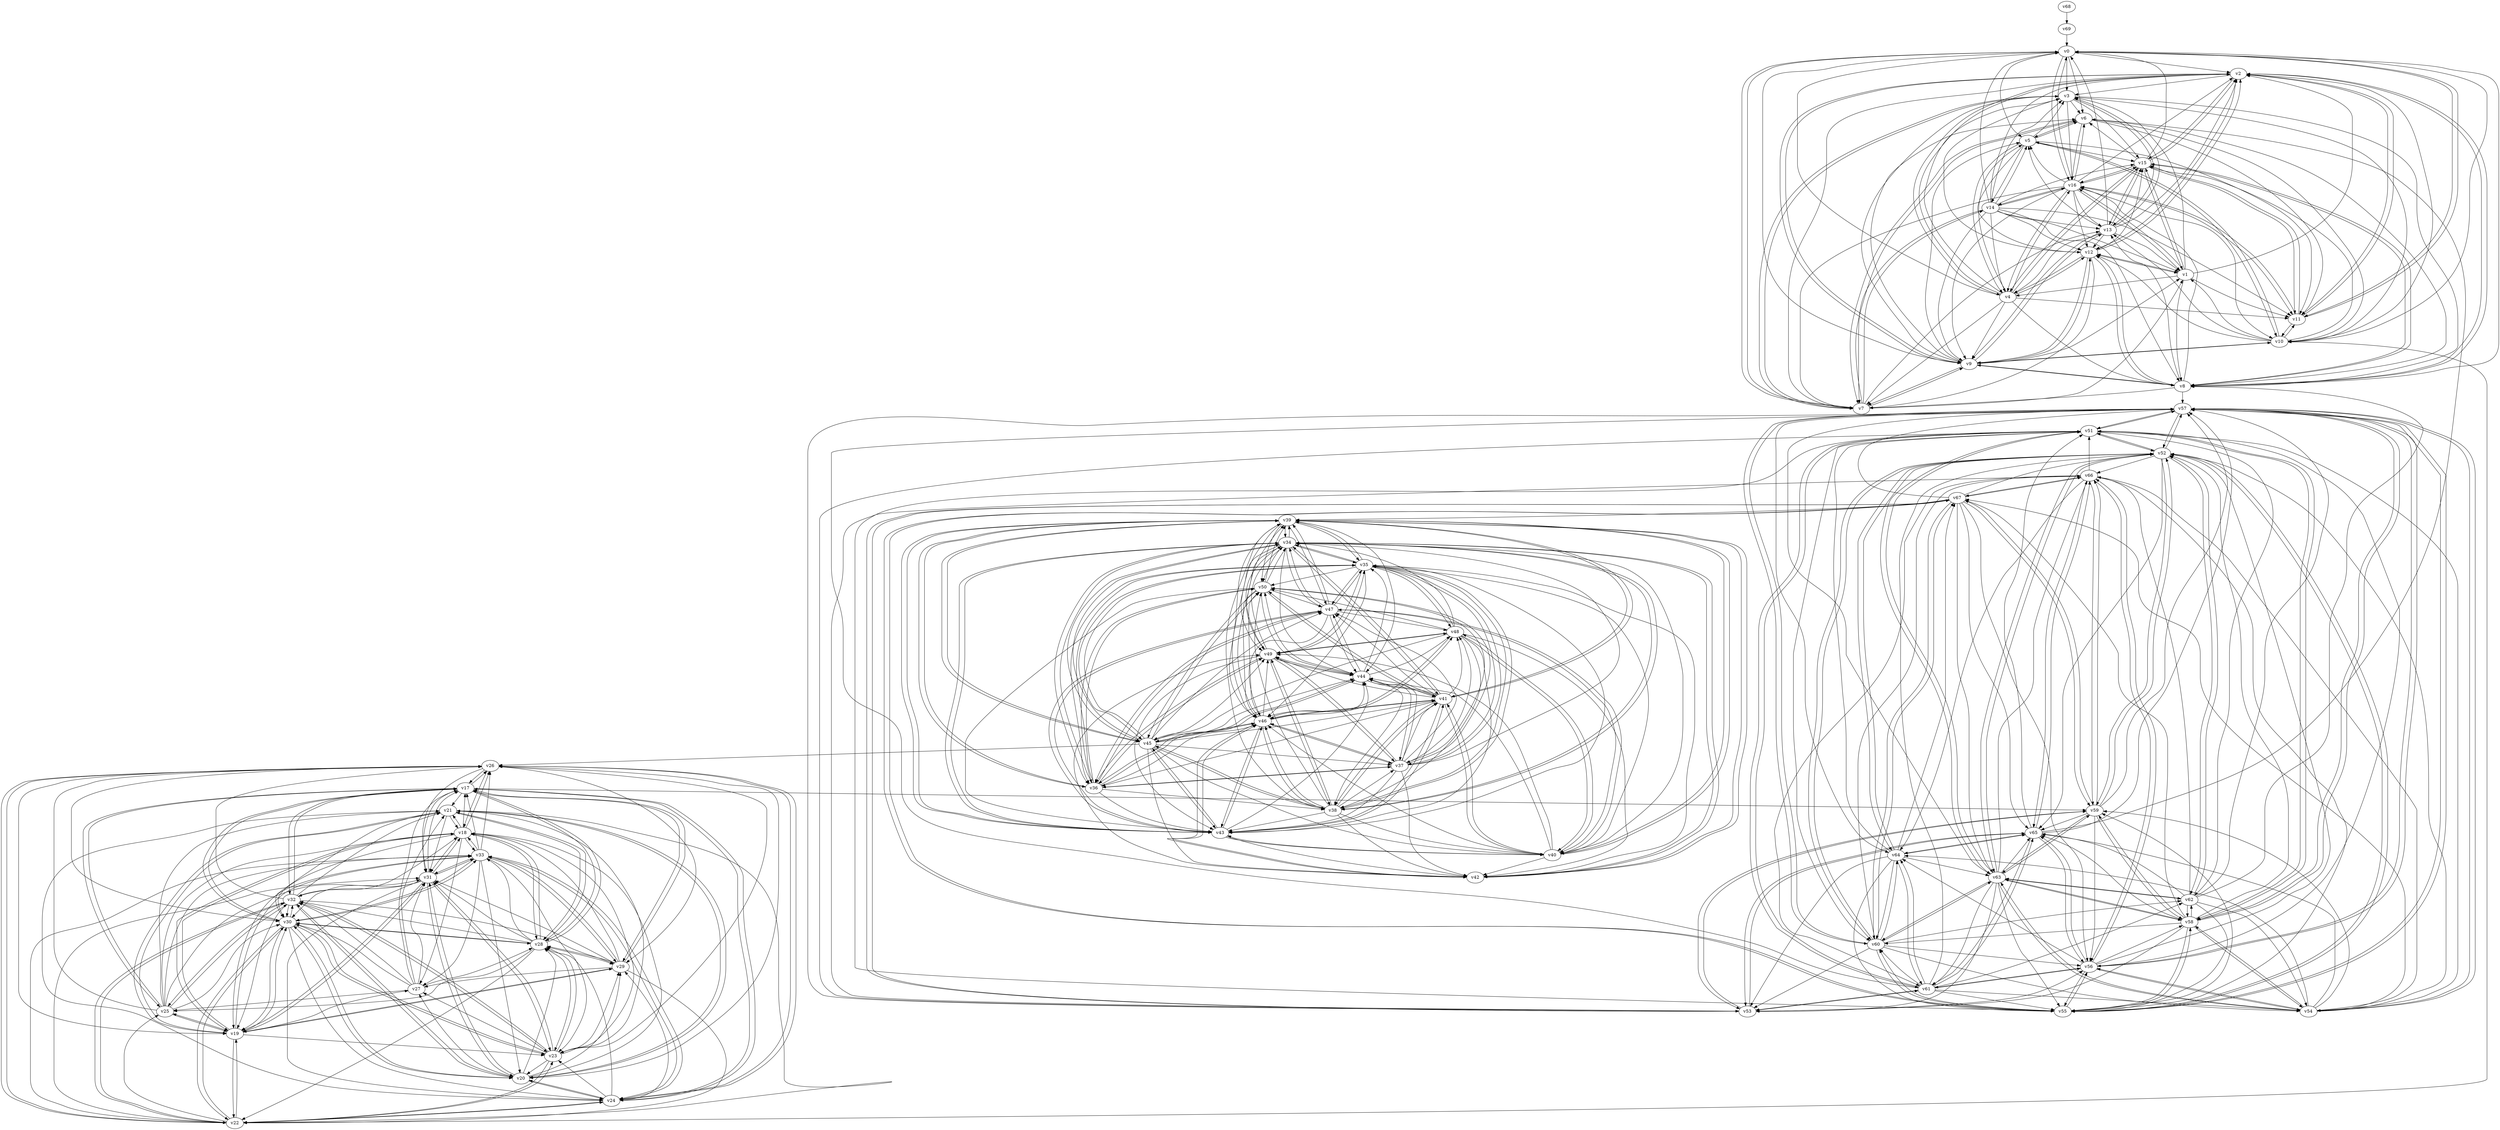 digraph buchi_test100 {
    v0 [name="v0", player=1, priority=0];
    v1 [name="v1", player=0, priority=0];
    v2 [name="v2", player=0, priority=0];
    v3 [name="v3", player=0, priority=0];
    v4 [name="v4", player=0, priority=1];
    v5 [name="v5", player=1, priority=0];
    v6 [name="v6", player=0, priority=1];
    v7 [name="v7", player=1, priority=1];
    v8 [name="v8", player=0, priority=0];
    v9 [name="v9", player=1, priority=1];
    v10 [name="v10", player=0, priority=1];
    v11 [name="v11", player=1, priority=0];
    v12 [name="v12", player=1, priority=0];
    v13 [name="v13", player=0, priority=0];
    v14 [name="v14", player=0, priority=0];
    v15 [name="v15", player=0, priority=0];
    v16 [name="v16", player=1, priority=1];
    v17 [name="v17", player=0, priority=1];
    v18 [name="v18", player=0, priority=1];
    v19 [name="v19", player=0, priority=0];
    v20 [name="v20", player=1, priority=1];
    v21 [name="v21", player=0, priority=0];
    v22 [name="v22", player=1, priority=0];
    v23 [name="v23", player=0, priority=1];
    v24 [name="v24", player=1, priority=0];
    v25 [name="v25", player=1, priority=0];
    v26 [name="v26", player=0, priority=1];
    v27 [name="v27", player=1, priority=0];
    v28 [name="v28", player=0, priority=0];
    v29 [name="v29", player=0, priority=1];
    v30 [name="v30", player=1, priority=0];
    v31 [name="v31", player=1, priority=0];
    v32 [name="v32", player=0, priority=0];
    v33 [name="v33", player=0, priority=0];
    v34 [name="v34", player=1, priority=1];
    v35 [name="v35", player=1, priority=0];
    v36 [name="v36", player=0, priority=0];
    v37 [name="v37", player=1, priority=1];
    v38 [name="v38", player=0, priority=0];
    v39 [name="v39", player=0, priority=1];
    v40 [name="v40", player=0, priority=0];
    v41 [name="v41", player=0, priority=0];
    v42 [name="v42", player=0, priority=0];
    v43 [name="v43", player=0, priority=0];
    v44 [name="v44", player=1, priority=1];
    v45 [name="v45", player=0, priority=1];
    v46 [name="v46", player=0, priority=0];
    v47 [name="v47", player=1, priority=0];
    v48 [name="v48", player=0, priority=1];
    v49 [name="v49", player=0, priority=1];
    v50 [name="v50", player=0, priority=1];
    v51 [name="v51", player=1, priority=0];
    v52 [name="v52", player=0, priority=0];
    v53 [name="v53", player=0, priority=1];
    v54 [name="v54", player=0, priority=1];
    v55 [name="v55", player=1, priority=0];
    v56 [name="v56", player=0, priority=1];
    v57 [name="v57", player=1, priority=1];
    v58 [name="v58", player=0, priority=1];
    v59 [name="v59", player=1, priority=0];
    v60 [name="v60", player=0, priority=0];
    v61 [name="v61", player=0, priority=1];
    v62 [name="v62", player=1, priority=1];
    v63 [name="v63", player=0, priority=0];
    v64 [name="v64", player=1, priority=0];
    v65 [name="v65", player=1, priority=1];
    v66 [name="v66", player=0, priority=0];
    v67 [name="v67", player=1, priority=0];
    v68 [name="v68", player=1, priority=0];
    v69 [name="v69", player=0, priority=0];
    v55 -> v57;
    v67 -> v59;
    v18 -> v17;
    v26 -> v30;
    v18 -> v26;
    v8 -> v0;
    v8 -> v9;
    v48 -> v45;
    v0 -> v5;
    v40 -> v41;
    v19 -> v18;
    v63 -> v52;
    v63 -> v61;
    v33 -> v20;
    v33 -> v29;
    v4 -> v2;
    v44 -> v38;
    v52 -> v51;
    v44 -> v47;
    v22 -> v10;
    v3 -> v6;
    v22 -> v19;
    v3 -> v15;
    v14 -> v15;
    v37 -> v35;
    v7 -> v3;
    v15 -> v16;
    v55 -> v52;
    v47 -> v48;
    v67 -> v63;
    v18 -> v21;
    v18 -> v30;
    v29 -> v27;
    v48 -> v40;
    v11 -> v0;
    v48 -> v49;
    v33 -> v24;
    v54 -> v65;
    v14 -> v1;
    v3 -> v10;
    v22 -> v23;
    v22 -> v32;
    v15 -> v2;
    v36 -> v34;
    v47 -> v34;
    v15 -> v11;
    v36 -> v43;
    v47 -> v43;
    v26 -> v20;
    v55 -> v56;
    v59 -> v63;
    v29 -> v22;
    v48 -> v35;
    v21 -> v18;
    v29 -> v31;
    v58 -> v67;
    v40 -> v49;
    v33 -> v19;
    v62 -> v55;
    v44 -> v37;
    v25 -> v33;
    v14 -> v5;
    v43 -> v41;
    v51 -> v54;
    v51 -> v63;
    v35 -> v46;
    v66 -> v61;
    v15 -> v6;
    v17 -> v25;
    v28 -> v25;
    v36 -> v38;
    v36 -> v47;
    v55 -> v60;
    v29 -> v17;
    v58 -> v62;
    v21 -> v31;
    v40 -> v44;
    v10 -> v12;
    v2 -> v8;
    v33 -> v23;
    v25 -> v19;
    v54 -> v64;
    v14 -> v0;
    v3 -> v9;
    v14 -> v9;
    v43 -> v45;
    v51 -> v58;
    v66 -> v56;
    v35 -> v50;
    v67 -> v39;
    v17 -> v29;
    v28 -> v29;
    v6 -> v10;
    v58 -> v57;
    v48 -> v34;
    v61 -> v53;
    v61 -> v62;
    v39 -> v43;
    v2 -> v3;
    v33 -> v18;
    v62 -> v54;
    v2 -> v12;
    v62 -> v63;
    v54 -> v59;
    v32 -> v22;
    v14 -> v4;
    v43 -> v40;
    v51 -> v53;
    v35 -> v36;
    v66 -> v51;
    v35 -> v45;
    v65 -> v64;
    v17 -> v24;
    v57 -> v60;
    v36 -> v37;
    v28 -> v33;
    v68 -> v69;
    v47 -> v46;
    v6 -> v5;
    v50 -> v39;
    v58 -> v52;
    v61 -> v57;
    v21 -> v30;
    v10 -> v2;
    v39 -> v38;
    v10 -> v11;
    v39 -> v47;
    v2 -> v7;
    v62 -> v58;
    v32 -> v17;
    v54 -> v63;
    v32 -> v26;
    v24 -> v22;
    v53 -> v67;
    v64 -> v67;
    v43 -> v44;
    v35 -> v40;
    v35 -> v49;
    v9 -> v6;
    v57 -> v55;
    v17 -> v28;
    v57 -> v64;
    v50 -> v34;
    v50 -> v43;
    v62 -> v8;
    v42 -> v39;
    v61 -> v52;
    v58 -> v65;
    v20 -> v29;
    v39 -> v42;
    v2 -> v11;
    v32 -> v21;
    v1 -> v15;
    v24 -> v17;
    v32 -> v30;
    v16 -> v13;
    v24 -> v26;
    v43 -> v39;
    v5 -> v3;
    v46 -> v41;
    v9 -> v1;
    v5 -> v12;
    v46 -> v50;
    v9 -> v10;
    v38 -> v46;
    v28 -> v23;
    v58 -> v51;
    v42 -> v34;
    v50 -> v47;
    v61 -> v56;
    v20 -> v24;
    v31 -> v24;
    v23 -> v20;
    v31 -> v33;
    v23 -> v29;
    v13 -> v3;
    v13 -> v12;
    v32 -> v25;
    v53 -> v57;
    v43 -> v34;
    v53 -> v66;
    v46 -> v45;
    v9 -> v5;
    v38 -> v41;
    v28 -> v18;
    v57 -> v54;
    v38 -> v50;
    v57 -> v63;
    v27 -> v31;
    v19 -> v27;
    v61 -> v51;
    v31 -> v19;
    v60 -> v55;
    v12 -> v15;
    v20 -> v28;
    v4 -> v11;
    v39 -> v41;
    v52 -> v60;
    v60 -> v64;
    v32 -> v20;
    v34 -> v39;
    v45 -> v39;
    v64 -> v52;
    v16 -> v12;
    v53 -> v61;
    v37 -> v44;
    v64 -> v61;
    v56 -> v57;
    v56 -> v66;
    v65 -> v53;
    v9 -> v0;
    v49 -> v36;
    v5 -> v11;
    v46 -> v49;
    v38 -> v45;
    v57 -> v58;
    v27 -> v17;
    v8 -> v13;
    v19 -> v22;
    v30 -> v22;
    v50 -> v37;
    v19 -> v31;
    v63 -> v65;
    v12 -> v1;
    v41 -> v46;
    v31 -> v23;
    v52 -> v55;
    v20 -> v32;
    v4 -> v15;
    v31 -> v32;
    v23 -> v28;
    v52 -> v64;
    v13 -> v2;
    v45 -> v34;
    v16 -> v7;
    v34 -> v43;
    v45 -> v43;
    v53 -> v56;
    v56 -> v52;
    v53 -> v65;
    v37 -> v48;
    v64 -> v65;
    v56 -> v61;
    v69 -> v0;
    v26 -> v29;
    v5 -> v6;
    v46 -> v44;
    v38 -> v40;
    v38 -> v49;
    v27 -> v21;
    v30 -> v17;
    v27 -> v30;
    v63 -> v51;
    v63 -> v60;
    v20 -> v18;
    v31 -> v18;
    v60 -> v54;
    v41 -> v50;
    v60 -> v63;
    v52 -> v59;
    v1 -> v4;
    v16 -> v2;
    v34 -> v38;
    v45 -> v38;
    v37 -> v34;
    v64 -> v51;
    v34 -> v47;
    v45 -> v47;
    v64 -> v60;
    v37 -> v43;
    v67 -> v53;
    v56 -> v65;
    v26 -> v24;
    v46 -> v39;
    v59 -> v58;
    v38 -> v35;
    v49 -> v35;
    v59 -> v67;
    v49 -> v44;
    v8 -> v12;
    v27 -> v25;
    v19 -> v21;
    v63 -> v55;
    v19 -> v30;
    v41 -> v36;
    v12 -> v9;
    v4 -> v5;
    v44 -> v41;
    v60 -> v67;
    v44 -> v50;
    v52 -> v63;
    v22 -> v31;
    v66 -> v65;
    v34 -> v42;
    v45 -> v42;
    v15 -> v1;
    v56 -> v51;
    v37 -> v47;
    v7 -> v6;
    v26 -> v19;
    v67 -> v57;
    v59 -> v53;
    v67 -> v66;
    v18 -> v33;
    v8 -> v7;
    v48 -> v43;
    v0 -> v3;
    v40 -> v39;
    v8 -> v16;
    v40 -> v48;
    v19 -> v25;
    v63 -> v59;
    v33 -> v27;
    v12 -> v4;
    v41 -> v40;
    v60 -> v53;
    v4 -> v0;
    v44 -> v36;
    v41 -> v49;
    v25 -> v32;
    v4 -> v9;
    v3 -> v13;
    v14 -> v13;
    v22 -> v26;
    v51 -> v62;
    v65 -> v6;
    v45 -> v37;
    v37 -> v42;
    v7 -> v1;
    v67 -> v52;
    v36 -> v46;
    v55 -> v59;
    v18 -> v19;
    v59 -> v57;
    v18 -> v28;
    v59 -> v66;
    v8 -> v2;
    v48 -> v38;
    v0 -> v7;
    v40 -> v43;
    v0 -> v16;
    v11 -> v16;
    v63 -> v54;
    v25 -> v18;
    v33 -> v31;
    v41 -> v44;
    v44 -> v49;
    v3 -> v8;
    v14 -> v8;
    v22 -> v21;
    v51 -> v57;
    v66 -> v55;
    v22 -> v30;
    v66 -> v64;
    v15 -> v0;
    v26 -> v18;
    v67 -> v56;
    v7 -> v14;
    v36 -> v50;
    v59 -> v52;
    v67 -> v65;
    v18 -> v23;
    v48 -> v42;
    v0 -> v2;
    v11 -> v2;
    v40 -> v47;
    v10 -> v15;
    v33 -> v17;
    v33 -> v26;
    v41 -> v39;
    v54 -> v58;
    v44 -> v35;
    v25 -> v31;
    v54 -> v67;
    v14 -> v3;
    v51 -> v52;
    v14 -> v12;
    v22 -> v25;
    v51 -> v61;
    v66 -> v59;
    v15 -> v4;
    v7 -> v0;
    v47 -> v36;
    v15 -> v13;
    v17 -> v32;
    v28 -> v32;
    v7 -> v9;
    v55 -> v58;
    v59 -> v56;
    v55 -> v67;
    v17 -> v59;
    v58 -> v60;
    v21 -> v20;
    v29 -> v33;
    v48 -> v46;
    v61 -> v65;
    v40 -> v42;
    v10 -> v1;
    v62 -> v57;
    v2 -> v15;
    v25 -> v17;
    v33 -> v30;
    v62 -> v66;
    v25 -> v26;
    v3 -> v7;
    v14 -> v7;
    v35 -> v39;
    v3 -> v16;
    v14 -> v16;
    v35 -> v48;
    v47 -> v40;
    v36 -> v49;
    v6 -> v8;
    v29 -> v19;
    v58 -> v55;
    v29 -> v28;
    v21 -> v24;
    v61 -> v60;
    v10 -> v5;
    v39 -> v50;
    v62 -> v52;
    v25 -> v21;
    v54 -> v57;
    v54 -> v66;
    v32 -> v29;
    v14 -> v2;
    v35 -> v34;
    v14 -> v11;
    v43 -> v47;
    v51 -> v60;
    v35 -> v43;
    v28 -> v22;
    v36 -> v35;
    v47 -> v35;
    v17 -> v31;
    v28 -> v31;
    v36 -> v44;
    v47 -> v44;
    v50 -> v46;
    v58 -> v59;
    v21 -> v19;
    v61 -> v55;
    v21 -> v28;
    v61 -> v64;
    v10 -> v0;
    v39 -> v36;
    v10 -> v9;
    v39 -> v45;
    v54 -> v52;
    v62 -> v65;
    v24 -> v20;
    v24 -> v29;
    v43 -> v42;
    v51 -> v55;
    v35 -> v38;
    v35 -> v47;
    v65 -> v57;
    v5 -> v15;
    v28 -> v17;
    v65 -> v66;
    v9 -> v13;
    v17 -> v26;
    v36 -> v39;
    v47 -> v39;
    v6 -> v7;
    v50 -> v41;
    v6 -> v16;
    v29 -> v18;
    v58 -> v54;
    v58 -> v63;
    v42 -> v46;
    v21 -> v23;
    v20 -> v27;
    v39 -> v40;
    v10 -> v13;
    v23 -> v32;
    v39 -> v49;
    v2 -> v9;
    v54 -> v56;
    v32 -> v19;
    v13 -> v15;
    v16 -> v11;
    v24 -> v33;
    v43 -> v46;
    v5 -> v10;
    v46 -> v48;
    v65 -> v61;
    v9 -> v8;
    v17 -> v21;
    v28 -> v21;
    v17 -> v30;
    v28 -> v30;
    v50 -> v36;
    v6 -> v11;
    v50 -> v45;
    v61 -> v54;
    v8 -> v57;
    v39 -> v35;
    v20 -> v31;
    v39 -> v44;
    v23 -> v27;
    v2 -> v4;
    v13 -> v1;
    v1 -> v8;
    v32 -> v23;
    v16 -> v6;
    v64 -> v55;
    v16 -> v15;
    v24 -> v28;
    v35 -> v37;
    v46 -> v34;
    v46 -> v43;
    v65 -> v56;
    v49 -> v39;
    v5 -> v14;
    v57 -> v52;
    v9 -> v12;
    v49 -> v48;
    v58 -> v53;
    v31 -> v17;
    v60 -> v62;
    v23 -> v22;
    v23 -> v31;
    v1 -> v3;
    v13 -> v5;
    v32 -> v18;
    v16 -> v1;
    v1 -> v12;
    v16 -> v10;
    v34 -> v46;
    v24 -> v23;
    v45 -> v46;
    v53 -> v59;
    v56 -> v55;
    v56 -> v64;
    v46 -> v38;
    v65 -> v51;
    v38 -> v34;
    v49 -> v34;
    v9 -> v7;
    v38 -> v43;
    v49 -> v43;
    v57 -> v56;
    v30 -> v20;
    v19 -> v29;
    v50 -> v44;
    v42 -> v49;
    v12 -> v8;
    v20 -> v21;
    v60 -> v57;
    v39 -> v34;
    v20 -> v30;
    v31 -> v30;
    v60 -> v66;
    v23 -> v26;
    v52 -> v62;
    v13 -> v0;
    v13 -> v9;
    v16 -> v5;
    v34 -> v41;
    v1 -> v16;
    v45 -> v41;
    v16 -> v14;
    v34 -> v50;
    v45 -> v50;
    v37 -> v46;
    v64 -> v63;
    v5 -> v4;
    v46 -> v42;
    v9 -> v2;
    v49 -> v38;
    v57 -> v51;
    v8 -> v15;
    v27 -> v28;
    v0 -> v11;
    v30 -> v24;
    v63 -> v58;
    v19 -> v33;
    v30 -> v33;
    v42 -> v35;
    v12 -> v3;
    v60 -> v52;
    v41 -> v48;
    v4 -> v8;
    v52 -> v57;
    v23 -> v30;
    v52 -> v66;
    v1 -> v2;
    v13 -> v4;
    v16 -> v0;
    v34 -> v36;
    v1 -> v11;
    v16 -> v9;
    v34 -> v45;
    v37 -> v41;
    v56 -> v54;
    v37 -> v50;
    v26 -> v22;
    v67 -> v60;
    v46 -> v37;
    v26 -> v31;
    v18 -> v27;
    v59 -> v65;
    v38 -> v42;
    v0 -> v6;
    v30 -> v19;
    v27 -> v32;
    v11 -> v15;
    v63 -> v53;
    v30 -> v28;
    v63 -> v62;
    v41 -> v34;
    v12 -> v7;
    v41 -> v43;
    v31 -> v20;
    v4 -> v3;
    v60 -> v56;
    v4 -> v12;
    v44 -> v48;
    v16 -> v4;
    v34 -> v40;
    v45 -> v40;
    v37 -> v36;
    v64 -> v53;
    v34 -> v49;
    v45 -> v49;
    v15 -> v8;
    v56 -> v58;
    v26 -> v17;
    v67 -> v55;
    v7 -> v13;
    v38 -> v37;
    v49 -> v37;
    v18 -> v31;
    v48 -> v50;
    v11 -> v10;
    v40 -> v46;
    v19 -> v23;
    v30 -> v23;
    v30 -> v32;
    v63 -> v66;
    v12 -> v2;
    v41 -> v38;
    v41 -> v47;
    v25 -> v30;
    v4 -> v7;
    v4 -> v16;
    v52 -> v65;
    v22 -> v24;
    v45 -> v26;
    v22 -> v33;
    v34 -> v35;
    v45 -> v35;
    v66 -> v67;
    v34 -> v44;
    v45 -> v44;
    v37 -> v49;
}
